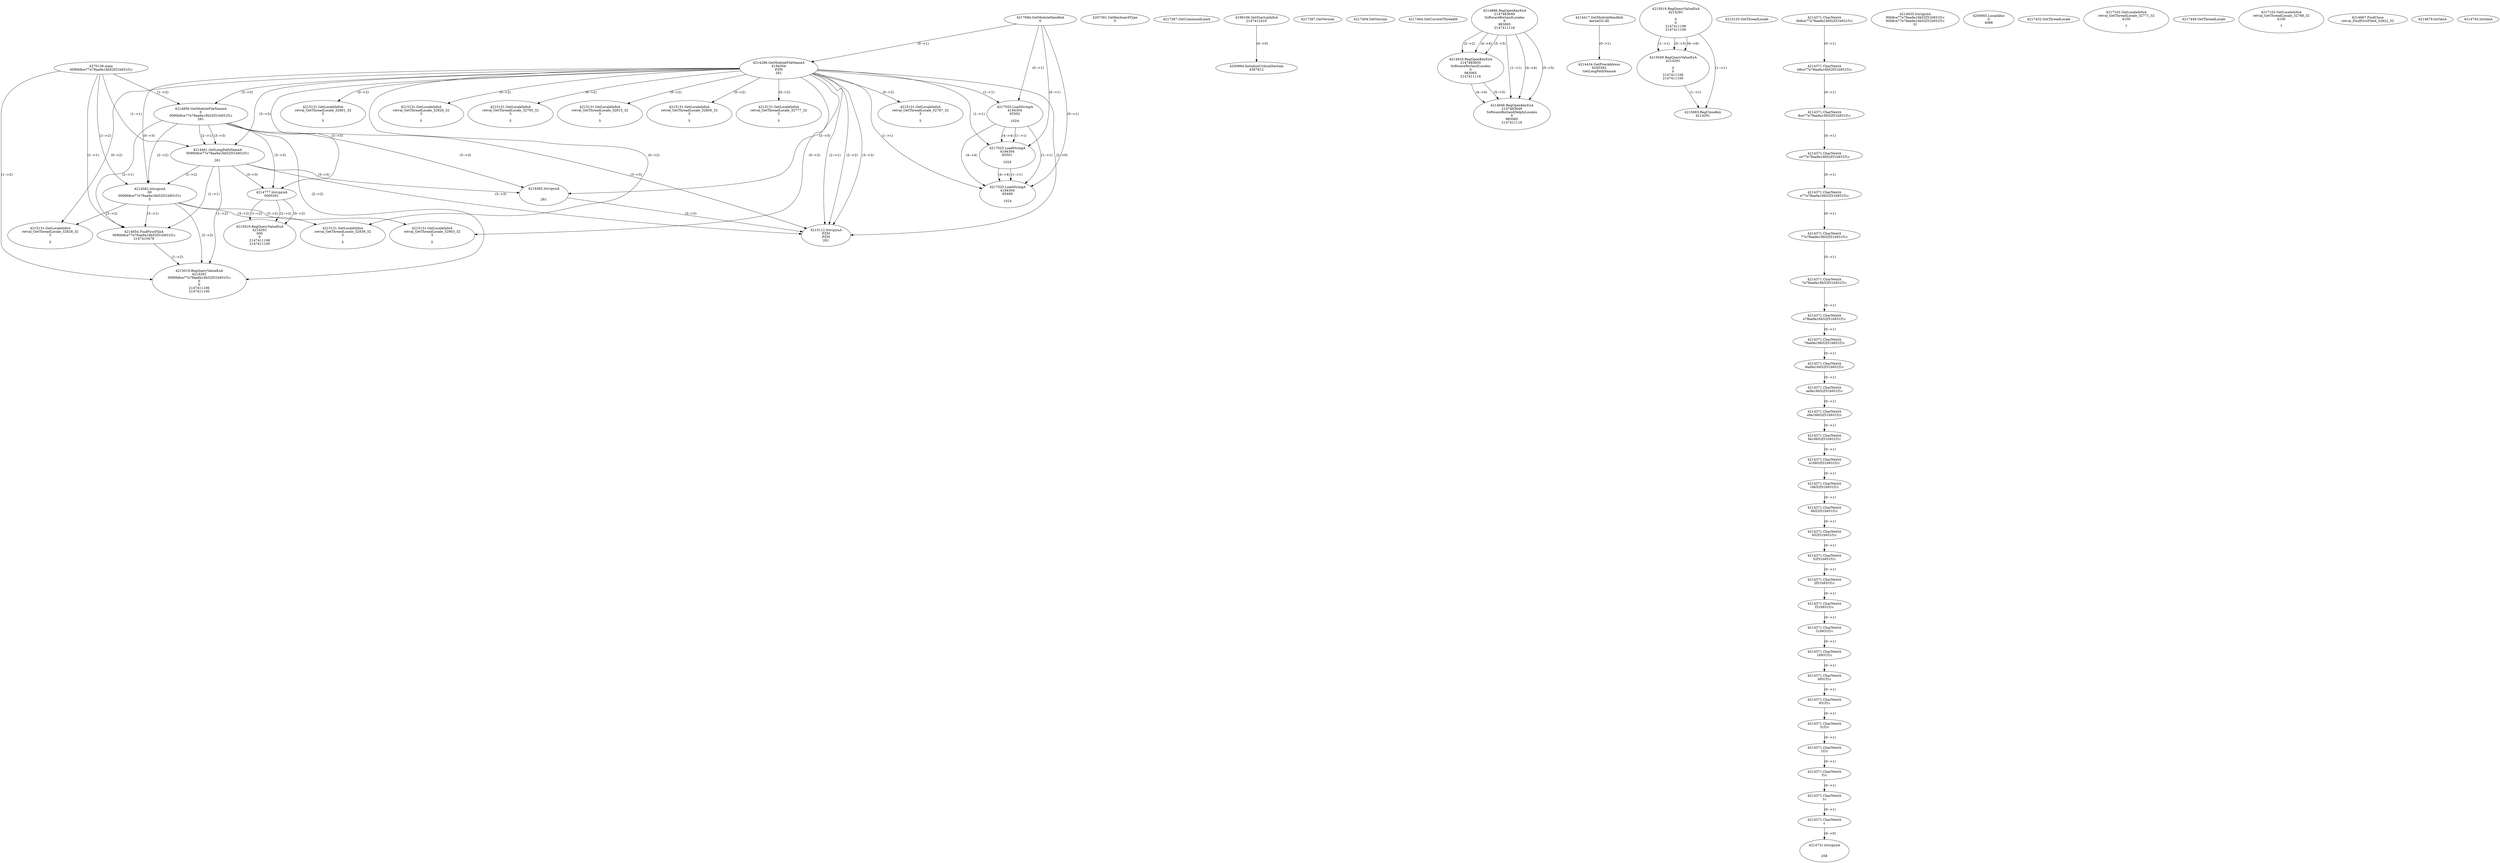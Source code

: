 // Global SCDG with merge call
digraph {
	0 [label="4270136.main
0090b8ce77e78aa9a16b52f31b931f1c"]
	1 [label="4217684.GetModuleHandleA
0"]
	2 [label="4207361.GetKeyboardType
0"]
	3 [label="4217367.GetCommandLineA
"]
	4 [label="4199106.GetStartupInfoA
2147412416"]
	5 [label="4217387.GetVersion
"]
	6 [label="4217404.GetVersion
"]
	7 [label="4217464.GetCurrentThreadId
"]
	8 [label="4214286.GetModuleFileNameA
4194304
PZM
261"]
	1 -> 8 [label="(0-->1)"]
	9 [label="4214856.GetModuleFileNameA
0
0090b8ce77e78aa9a16b52f31b931f1c
261"]
	0 -> 9 [label="(1-->2)"]
	8 -> 9 [label="(3-->3)"]
	10 [label="4214886.RegOpenKeyExA
2147483649
Software\Borland\Locales
0
983065
2147411116"]
	11 [label="4214417.GetModuleHandleA
kernel32.dll"]
	12 [label="4214434.GetProcAddress
6295592
GetLongPathNameA"]
	11 -> 12 [label="(0-->1)"]
	13 [label="4214461.GetLongPathNameA
0090b8ce77e78aa9a16b52f31b931f1c

261"]
	0 -> 13 [label="(1-->1)"]
	9 -> 13 [label="(2-->1)"]
	8 -> 13 [label="(3-->3)"]
	9 -> 13 [label="(3-->3)"]
	14 [label="4214482.lstrcpynA


261"]
	8 -> 14 [label="(3-->3)"]
	9 -> 14 [label="(3-->3)"]
	13 -> 14 [label="(3-->3)"]
	15 [label="4215019.RegQueryValueExA
4214291

0
0
2147411106
2147411100"]
	16 [label="4215049.RegQueryValueExA
4214291

0
0
2147411106
2147411100"]
	15 -> 16 [label="(1-->1)"]
	15 -> 16 [label="(5-->5)"]
	15 -> 16 [label="(6-->6)"]
	17 [label="4215083.RegCloseKey
4214291"]
	15 -> 17 [label="(1-->1)"]
	16 -> 17 [label="(1-->1)"]
	18 [label="4215112.lstrcpynA
PZM
PZM
261"]
	8 -> 18 [label="(2-->1)"]
	8 -> 18 [label="(2-->2)"]
	8 -> 18 [label="(3-->3)"]
	9 -> 18 [label="(3-->3)"]
	13 -> 18 [label="(3-->3)"]
	14 -> 18 [label="(3-->3)"]
	8 -> 18 [label="(2-->0)"]
	19 [label="4215125.GetThreadLocale
"]
	20 [label="4215131.GetLocaleInfoA
retval_GetThreadLocale_32787_32
3

5"]
	8 -> 20 [label="(0-->2)"]
	21 [label="4217025.LoadStringA
4194304
65502

1024"]
	1 -> 21 [label="(0-->1)"]
	8 -> 21 [label="(1-->1)"]
	22 [label="4214916.RegOpenKeyExA
2147483650
Software\Borland\Locales
0
983065
2147411116"]
	10 -> 22 [label="(2-->2)"]
	10 -> 22 [label="(4-->4)"]
	10 -> 22 [label="(5-->5)"]
	23 [label="4214946.RegOpenKeyExA
2147483649
Software\Borland\Delphi\Locales
0
983065
2147411116"]
	10 -> 23 [label="(1-->1)"]
	10 -> 23 [label="(4-->4)"]
	22 -> 23 [label="(4-->4)"]
	10 -> 23 [label="(5-->5)"]
	22 -> 23 [label="(5-->5)"]
	24 [label="4214582.lstrcpynA
00
0090b8ce77e78aa9a16b52f31b931f1c
3"]
	0 -> 24 [label="(1-->2)"]
	9 -> 24 [label="(2-->2)"]
	13 -> 24 [label="(1-->2)"]
	8 -> 24 [label="(0-->3)"]
	25 [label="4214371.CharNextA
0b8ce77e78aa9a16b52f31b931f1c"]
	26 [label="4214371.CharNextA
b8ce77e78aa9a16b52f31b931f1c"]
	25 -> 26 [label="(0-->1)"]
	27 [label="4214371.CharNextA
8ce77e78aa9a16b52f31b931f1c"]
	26 -> 27 [label="(0-->1)"]
	28 [label="4214371.CharNextA
ce77e78aa9a16b52f31b931f1c"]
	27 -> 28 [label="(0-->1)"]
	29 [label="4214371.CharNextA
e77e78aa9a16b52f31b931f1c"]
	28 -> 29 [label="(0-->1)"]
	30 [label="4214371.CharNextA
77e78aa9a16b52f31b931f1c"]
	29 -> 30 [label="(0-->1)"]
	31 [label="4214371.CharNextA
7e78aa9a16b52f31b931f1c"]
	30 -> 31 [label="(0-->1)"]
	32 [label="4214371.CharNextA
e78aa9a16b52f31b931f1c"]
	31 -> 32 [label="(0-->1)"]
	33 [label="4214371.CharNextA
78aa9a16b52f31b931f1c"]
	32 -> 33 [label="(0-->1)"]
	34 [label="4214371.CharNextA
8aa9a16b52f31b931f1c"]
	33 -> 34 [label="(0-->1)"]
	35 [label="4214371.CharNextA
aa9a16b52f31b931f1c"]
	34 -> 35 [label="(0-->1)"]
	36 [label="4214371.CharNextA
a9a16b52f31b931f1c"]
	35 -> 36 [label="(0-->1)"]
	37 [label="4214371.CharNextA
9a16b52f31b931f1c"]
	36 -> 37 [label="(0-->1)"]
	38 [label="4214371.CharNextA
a16b52f31b931f1c"]
	37 -> 38 [label="(0-->1)"]
	39 [label="4214371.CharNextA
16b52f31b931f1c"]
	38 -> 39 [label="(0-->1)"]
	40 [label="4214371.CharNextA
6b52f31b931f1c"]
	39 -> 40 [label="(0-->1)"]
	41 [label="4214371.CharNextA
b52f31b931f1c"]
	40 -> 41 [label="(0-->1)"]
	42 [label="4214371.CharNextA
52f31b931f1c"]
	41 -> 42 [label="(0-->1)"]
	43 [label="4214371.CharNextA
2f31b931f1c"]
	42 -> 43 [label="(0-->1)"]
	44 [label="4214371.CharNextA
f31b931f1c"]
	43 -> 44 [label="(0-->1)"]
	45 [label="4214371.CharNextA
31b931f1c"]
	44 -> 45 [label="(0-->1)"]
	46 [label="4214371.CharNextA
1b931f1c"]
	45 -> 46 [label="(0-->1)"]
	47 [label="4214371.CharNextA
b931f1c"]
	46 -> 47 [label="(0-->1)"]
	48 [label="4214371.CharNextA
931f1c"]
	47 -> 48 [label="(0-->1)"]
	49 [label="4214371.CharNextA
31f1c"]
	48 -> 49 [label="(0-->1)"]
	50 [label="4214371.CharNextA
1f1c"]
	49 -> 50 [label="(0-->1)"]
	51 [label="4214371.CharNextA
f1c"]
	50 -> 51 [label="(0-->1)"]
	52 [label="4214371.CharNextA
1c"]
	51 -> 52 [label="(0-->1)"]
	53 [label="4214371.CharNextA
c"]
	52 -> 53 [label="(0-->1)"]
	54 [label="4214635.lstrcpynA
90b8ce77e78aa9a16b52f31b931f1c
90b8ce77e78aa9a16b52f31b931f1c
31"]
	55 [label="4214654.FindFirstFileA
0090b8ce77e78aa9a16b52f31b931f1c
2147410478"]
	0 -> 55 [label="(1-->1)"]
	9 -> 55 [label="(2-->1)"]
	13 -> 55 [label="(1-->1)"]
	24 -> 55 [label="(2-->1)"]
	56 [label="4215019.RegQueryValueExA
4214291
0090b8ce77e78aa9a16b52f31b931f1c
0
0
2147411106
2147411100"]
	0 -> 56 [label="(1-->2)"]
	9 -> 56 [label="(2-->2)"]
	13 -> 56 [label="(1-->2)"]
	24 -> 56 [label="(2-->2)"]
	55 -> 56 [label="(1-->2)"]
	57 [label="4215131.GetLocaleInfoA
retval_GetThreadLocale_32828_32
3

5"]
	8 -> 57 [label="(0-->2)"]
	24 -> 57 [label="(3-->2)"]
	58 [label="4217025.LoadStringA
4194304
65501

1024"]
	1 -> 58 [label="(0-->1)"]
	8 -> 58 [label="(1-->1)"]
	21 -> 58 [label="(1-->1)"]
	21 -> 58 [label="(4-->4)"]
	59 [label="4217025.LoadStringA
4194304
65499

1024"]
	1 -> 59 [label="(0-->1)"]
	8 -> 59 [label="(1-->1)"]
	21 -> 59 [label="(1-->1)"]
	58 -> 59 [label="(1-->1)"]
	21 -> 59 [label="(4-->4)"]
	58 -> 59 [label="(4-->4)"]
	60 [label="4215131.GetLocaleInfoA
retval_GetThreadLocale_32801_32
3

5"]
	8 -> 60 [label="(0-->2)"]
	61 [label="4215131.GetLocaleInfoA
retval_GetThreadLocale_32839_32
3

5"]
	8 -> 61 [label="(0-->2)"]
	24 -> 61 [label="(3-->2)"]
	62 [label="4200894.InitializeCriticalSection
4367812"]
	4 -> 62 [label="(0-->0)"]
	63 [label="4200955.LocalAlloc
0
4088"]
	64 [label="4217432.GetThreadLocale
"]
	65 [label="4217102.GetLocaleInfoA
retval_GetThreadLocale_32771_32
4100

7"]
	66 [label="4215131.GetLocaleInfoA
retval_GetThreadLocale_32826_32
3

5"]
	8 -> 66 [label="(0-->2)"]
	67 [label="4215131.GetLocaleInfoA
retval_GetThreadLocale_32795_32
3

5"]
	8 -> 67 [label="(0-->2)"]
	68 [label="4217449.GetThreadLocale
"]
	69 [label="4217102.GetLocaleInfoA
retval_GetThreadLocale_32768_32
4100

7"]
	70 [label="4215131.GetLocaleInfoA
retval_GetThreadLocale_32815_32
3

5"]
	8 -> 70 [label="(0-->2)"]
	71 [label="4215131.GetLocaleInfoA
retval_GetThreadLocale_32800_32
3

5"]
	8 -> 71 [label="(0-->2)"]
	72 [label="4215131.GetLocaleInfoA
retval_GetThreadLocale_32777_32
3

5"]
	8 -> 72 [label="(0-->2)"]
	73 [label="4214667.FindClose
retval_FindFirstFileA_32822_32"]
	74 [label="4214679.lstrlenA
"]
	75 [label="4214731.lstrcpynA


258"]
	53 -> 75 [label="(0-->0)"]
	76 [label="4214743.lstrlenA
"]
	77 [label="4214777.lstrcpynA
00\
00\
261"]
	8 -> 77 [label="(3-->3)"]
	9 -> 77 [label="(3-->3)"]
	13 -> 77 [label="(3-->3)"]
	78 [label="4215019.RegQueryValueExA
4214291
00\
0
0
2147411106
2147411100"]
	77 -> 78 [label="(1-->2)"]
	77 -> 78 [label="(2-->2)"]
	77 -> 78 [label="(0-->2)"]
	79 [label="4215131.GetLocaleInfoA
retval_GetThreadLocale_32903_32
3

5"]
	8 -> 79 [label="(0-->2)"]
	24 -> 79 [label="(3-->2)"]
}
